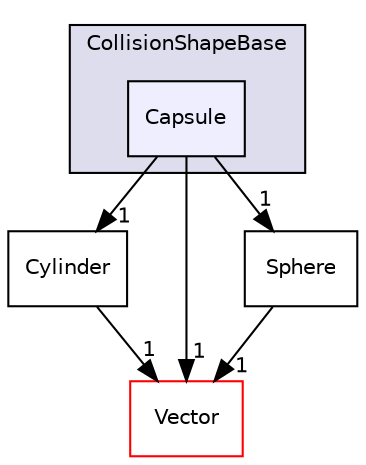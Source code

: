 digraph "C:/HAL/PG関係/03_作成プログラム/03_HAL授業/就職作品/Project/source/04_Tool/Component/Collision/CollisionBase/CollisionObject/CollisionShapeBase/Capsule" {
  compound=true
  node [ fontsize="10", fontname="Helvetica"];
  edge [ labelfontsize="10", labelfontname="Helvetica"];
  subgraph clusterdir_37f05b902c9752e817f88d9d1c5bcf13 {
    graph [ bgcolor="#ddddee", pencolor="black", label="CollisionShapeBase" fontname="Helvetica", fontsize="10", URL="dir_37f05b902c9752e817f88d9d1c5bcf13.html"]
  dir_a3ce604a544f7a151391253b069c6118 [shape=box, label="Capsule", style="filled", fillcolor="#eeeeff", pencolor="black", URL="dir_a3ce604a544f7a151391253b069c6118.html"];
  }
  dir_148fc9b384c207de1ae78317ea6b6ae2 [shape=box label="Cylinder" URL="dir_148fc9b384c207de1ae78317ea6b6ae2.html"];
  dir_e5c1ae2f1092e95ef2033dbd3d9e326c [shape=box label="Vector" fillcolor="white" style="filled" color="red" URL="dir_e5c1ae2f1092e95ef2033dbd3d9e326c.html"];
  dir_7cff2a16f7dee2bd774fcca6c410df9a [shape=box label="Sphere" URL="dir_7cff2a16f7dee2bd774fcca6c410df9a.html"];
  dir_148fc9b384c207de1ae78317ea6b6ae2->dir_e5c1ae2f1092e95ef2033dbd3d9e326c [headlabel="1", labeldistance=1.5 headhref="dir_000088_000149.html"];
  dir_a3ce604a544f7a151391253b069c6118->dir_148fc9b384c207de1ae78317ea6b6ae2 [headlabel="1", labeldistance=1.5 headhref="dir_000087_000088.html"];
  dir_a3ce604a544f7a151391253b069c6118->dir_e5c1ae2f1092e95ef2033dbd3d9e326c [headlabel="1", labeldistance=1.5 headhref="dir_000087_000149.html"];
  dir_a3ce604a544f7a151391253b069c6118->dir_7cff2a16f7dee2bd774fcca6c410df9a [headlabel="1", labeldistance=1.5 headhref="dir_000087_000092.html"];
  dir_7cff2a16f7dee2bd774fcca6c410df9a->dir_e5c1ae2f1092e95ef2033dbd3d9e326c [headlabel="1", labeldistance=1.5 headhref="dir_000092_000149.html"];
}

